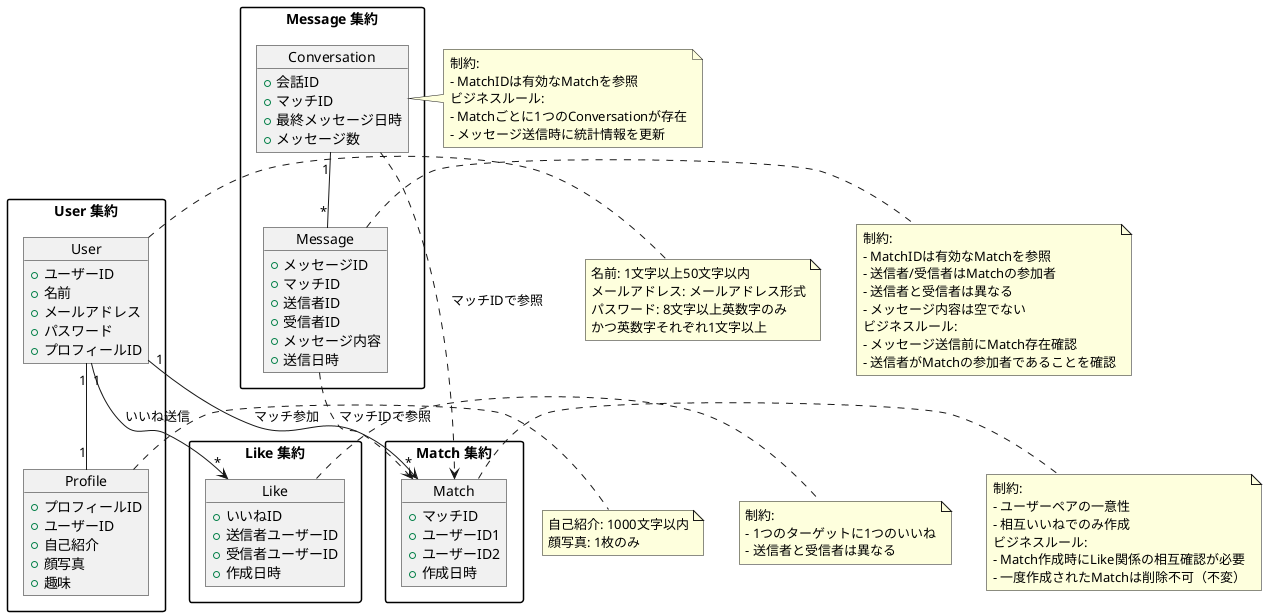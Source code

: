 @startuml model
skinparam packageStyle rectangle

package "User 集約" {
  object User {
    +ユーザーID
    +名前
    +メールアドレス
    +パスワード
    +プロフィールID
  }

  object Profile {
    +プロフィールID
    +ユーザーID
    +自己紹介
    +顔写真
    +趣味
  }

  User "1" -- "1" Profile
}

package "Like 集約" {
  object Like {
    +いいねID
    +送信者ユーザーID
    +受信者ユーザーID
    +作成日時
  }
}

package "Match 集約" {
  object Match {
    +マッチID
    +ユーザーID1
    +ユーザーID2
    +作成日時
  }
}

package "Message 集約" {
  object Message {
    +メッセージID
    +マッチID
    +送信者ID
    +受信者ID
    +メッセージ内容
    +送信日時
  }

  object Conversation {
    +会話ID
    +マッチID
    +最終メッセージ日時
    +メッセージ数
  }

  Conversation "1" -- "*" Message
}

' 集約間の関係（DDDの原則に従い、直接的な関連は避ける）
User "1" --> "*" Like : いいね送信
User "1" --> "*" Match : マッチ参加

' Message集約はMatchIdを通じてMatch集約を参照（弱い関連）
Message ..> Match : マッチIDで参照
Conversation ..> Match : マッチIDで参照

' バリデーションルール（validation-rules.mdより）
note right of User
  名前: 1文字以上50文字以内
  メールアドレス: メールアドレス形式
  パスワード: 8文字以上英数字のみ
  かつ英数字それぞれ1文字以上
end note

note right of Profile
  自己紹介: 1000文字以内
  顔写真: 1枚のみ
end note

note right of Like
  制約:
  - 1つのターゲットに1つのいいね
  - 送信者と受信者は異なる
end note

note right of Match
  制約:
  - ユーザーペアの一意性
  - 相互いいねでのみ作成
  ビジネスルール:
  - Match作成時にLike関係の相互確認が必要
  - 一度作成されたMatchは削除不可（不変）
end note

note right of Message
  制約:
  - MatchIDは有効なMatchを参照
  - 送信者/受信者はMatchの参加者
  - 送信者と受信者は異なる
  - メッセージ内容は空でない
  ビジネスルール:
  - メッセージ送信前にMatch存在確認
  - 送信者がMatchの参加者であることを確認
end note

note right of Conversation
  制約:
  - MatchIDは有効なMatchを参照
  ビジネスルール:
  - Matchごとに1つのConversationが存在
  - メッセージ送信時に統計情報を更新
end note

' 注意: 集約間の関係は参照による疎結合を保つ
' 実装時はRepository経由でのアクセスを想定
@enduml